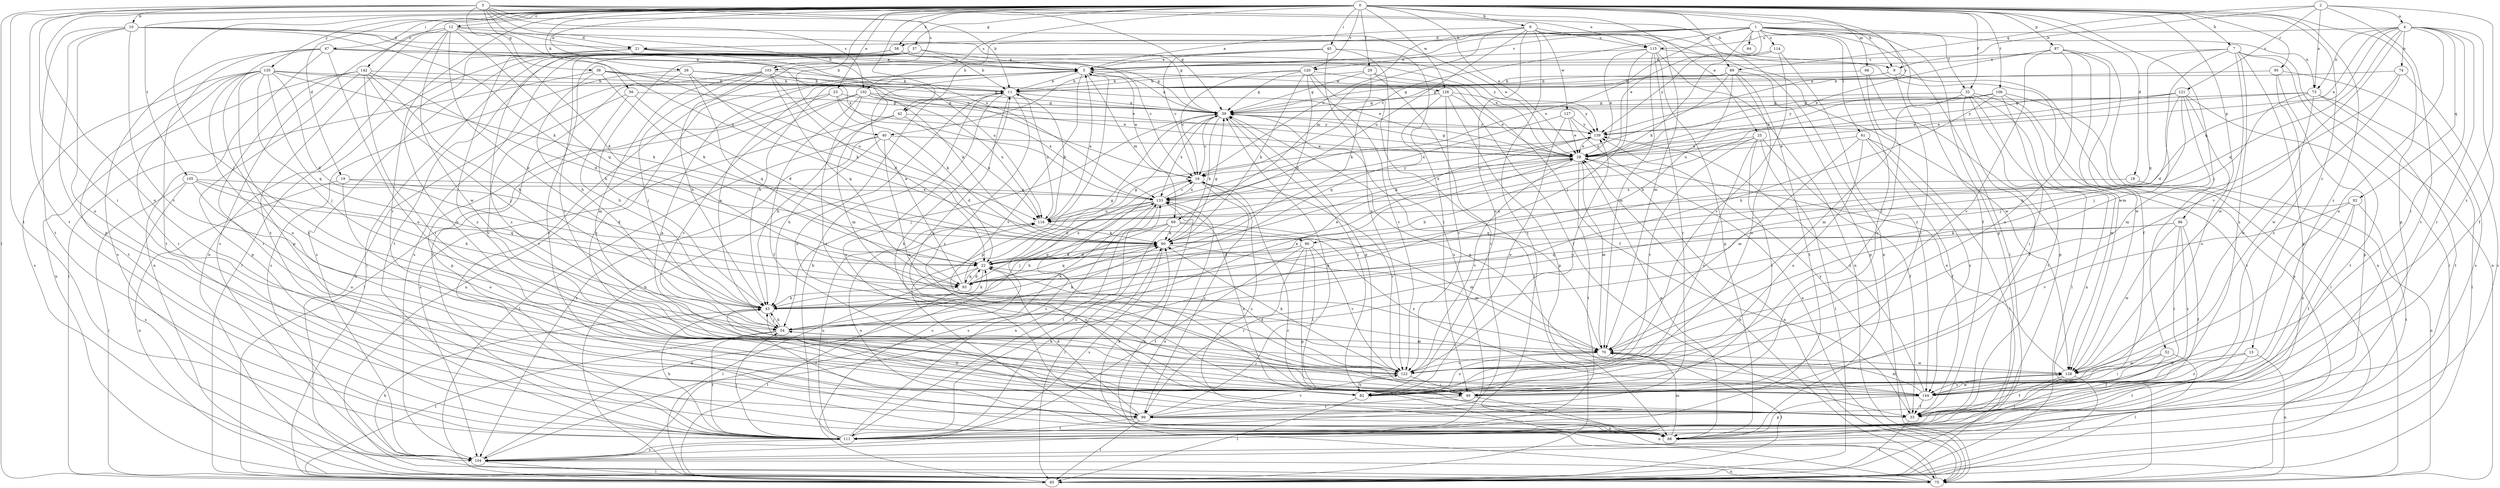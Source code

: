 strict digraph  {
0;
1;
2;
3;
4;
5;
6;
7;
9;
10;
11;
12;
15;
16;
18;
19;
21;
22;
23;
25;
26;
28;
29;
32;
33;
37;
38;
39;
40;
42;
43;
45;
47;
49;
52;
54;
56;
58;
60;
61;
64;
65;
68;
69;
70;
73;
74;
75;
82;
86;
87;
88;
89;
90;
92;
93;
95;
99;
102;
103;
104;
105;
106;
111;
114;
115;
116;
120;
121;
122;
126;
127;
128;
133;
135;
139;
142;
144;
0 -> 6  [label=b];
0 -> 7  [label=b];
0 -> 9  [label=b];
0 -> 12  [label=c];
0 -> 15  [label=c];
0 -> 18  [label=d];
0 -> 19  [label=d];
0 -> 23  [label=e];
0 -> 25  [label=e];
0 -> 26  [label=e];
0 -> 28  [label=e];
0 -> 29  [label=f];
0 -> 32  [label=f];
0 -> 37  [label=g];
0 -> 40  [label=h];
0 -> 45  [label=i];
0 -> 47  [label=i];
0 -> 52  [label=j];
0 -> 54  [label=j];
0 -> 56  [label=k];
0 -> 58  [label=k];
0 -> 68  [label=m];
0 -> 82  [label=o];
0 -> 86  [label=p];
0 -> 87  [label=p];
0 -> 88  [label=p];
0 -> 89  [label=q];
0 -> 95  [label=r];
0 -> 99  [label=r];
0 -> 102  [label=s];
0 -> 105  [label=t];
0 -> 106  [label=t];
0 -> 111  [label=t];
0 -> 120  [label=v];
0 -> 126  [label=w];
0 -> 133  [label=x];
0 -> 135  [label=y];
0 -> 139  [label=y];
0 -> 142  [label=z];
0 -> 144  [label=z];
1 -> 16  [label=c];
1 -> 21  [label=d];
1 -> 28  [label=e];
1 -> 32  [label=f];
1 -> 33  [label=f];
1 -> 40  [label=h];
1 -> 42  [label=h];
1 -> 49  [label=i];
1 -> 58  [label=k];
1 -> 60  [label=k];
1 -> 61  [label=l];
1 -> 64  [label=l];
1 -> 65  [label=l];
1 -> 73  [label=n];
1 -> 88  [label=p];
1 -> 114  [label=u];
1 -> 120  [label=v];
1 -> 133  [label=x];
2 -> 4  [label=a];
2 -> 9  [label=b];
2 -> 73  [label=n];
2 -> 89  [label=q];
2 -> 111  [label=t];
2 -> 121  [label=v];
2 -> 144  [label=z];
3 -> 9  [label=b];
3 -> 10  [label=b];
3 -> 11  [label=b];
3 -> 38  [label=g];
3 -> 39  [label=g];
3 -> 42  [label=h];
3 -> 49  [label=i];
3 -> 65  [label=l];
3 -> 90  [label=q];
3 -> 102  [label=s];
3 -> 103  [label=s];
3 -> 111  [label=t];
3 -> 115  [label=u];
3 -> 133  [label=x];
4 -> 28  [label=e];
4 -> 33  [label=f];
4 -> 49  [label=i];
4 -> 73  [label=n];
4 -> 74  [label=n];
4 -> 82  [label=o];
4 -> 90  [label=q];
4 -> 92  [label=q];
4 -> 93  [label=q];
4 -> 99  [label=r];
4 -> 115  [label=u];
4 -> 122  [label=v];
5 -> 11  [label=b];
5 -> 43  [label=h];
5 -> 69  [label=m];
5 -> 82  [label=o];
5 -> 88  [label=p];
5 -> 122  [label=v];
5 -> 126  [label=w];
6 -> 5  [label=a];
6 -> 16  [label=c];
6 -> 69  [label=m];
6 -> 70  [label=m];
6 -> 75  [label=n];
6 -> 82  [label=o];
6 -> 111  [label=t];
6 -> 115  [label=u];
6 -> 116  [label=u];
6 -> 127  [label=w];
6 -> 128  [label=w];
7 -> 65  [label=l];
7 -> 70  [label=m];
7 -> 75  [label=n];
7 -> 88  [label=p];
7 -> 93  [label=q];
7 -> 103  [label=s];
7 -> 128  [label=w];
7 -> 144  [label=z];
9 -> 11  [label=b];
9 -> 39  [label=g];
9 -> 49  [label=i];
9 -> 75  [label=n];
10 -> 16  [label=c];
10 -> 21  [label=d];
10 -> 39  [label=g];
10 -> 60  [label=k];
10 -> 82  [label=o];
10 -> 88  [label=p];
10 -> 111  [label=t];
10 -> 122  [label=v];
11 -> 39  [label=g];
11 -> 82  [label=o];
11 -> 99  [label=r];
11 -> 116  [label=u];
11 -> 122  [label=v];
11 -> 144  [label=z];
12 -> 21  [label=d];
12 -> 22  [label=d];
12 -> 28  [label=e];
12 -> 43  [label=h];
12 -> 75  [label=n];
12 -> 93  [label=q];
12 -> 104  [label=s];
12 -> 111  [label=t];
12 -> 128  [label=w];
15 -> 75  [label=n];
15 -> 111  [label=t];
15 -> 128  [label=w];
15 -> 144  [label=z];
16 -> 5  [label=a];
16 -> 99  [label=r];
16 -> 122  [label=v];
16 -> 133  [label=x];
18 -> 75  [label=n];
18 -> 133  [label=x];
19 -> 22  [label=d];
19 -> 75  [label=n];
19 -> 82  [label=o];
19 -> 133  [label=x];
21 -> 5  [label=a];
21 -> 82  [label=o];
21 -> 116  [label=u];
21 -> 139  [label=y];
21 -> 144  [label=z];
22 -> 39  [label=g];
22 -> 43  [label=h];
22 -> 49  [label=i];
22 -> 60  [label=k];
22 -> 65  [label=l];
22 -> 93  [label=q];
22 -> 133  [label=x];
23 -> 39  [label=g];
23 -> 60  [label=k];
23 -> 65  [label=l];
23 -> 88  [label=p];
23 -> 133  [label=x];
25 -> 28  [label=e];
25 -> 33  [label=f];
25 -> 43  [label=h];
25 -> 49  [label=i];
25 -> 65  [label=l];
25 -> 82  [label=o];
25 -> 122  [label=v];
26 -> 11  [label=b];
26 -> 28  [label=e];
26 -> 60  [label=k];
26 -> 75  [label=n];
26 -> 93  [label=q];
26 -> 104  [label=s];
28 -> 16  [label=c];
28 -> 39  [label=g];
28 -> 70  [label=m];
28 -> 75  [label=n];
28 -> 111  [label=t];
28 -> 122  [label=v];
28 -> 133  [label=x];
29 -> 11  [label=b];
29 -> 33  [label=f];
29 -> 39  [label=g];
29 -> 60  [label=k];
29 -> 99  [label=r];
32 -> 33  [label=f];
32 -> 39  [label=g];
32 -> 65  [label=l];
32 -> 70  [label=m];
32 -> 75  [label=n];
32 -> 111  [label=t];
32 -> 128  [label=w];
33 -> 43  [label=h];
33 -> 65  [label=l];
33 -> 116  [label=u];
33 -> 133  [label=x];
33 -> 139  [label=y];
37 -> 5  [label=a];
37 -> 11  [label=b];
37 -> 33  [label=f];
37 -> 43  [label=h];
37 -> 65  [label=l];
37 -> 104  [label=s];
37 -> 111  [label=t];
37 -> 122  [label=v];
38 -> 11  [label=b];
38 -> 28  [label=e];
38 -> 43  [label=h];
38 -> 60  [label=k];
38 -> 65  [label=l];
38 -> 116  [label=u];
39 -> 5  [label=a];
39 -> 16  [label=c];
39 -> 49  [label=i];
39 -> 54  [label=j];
39 -> 60  [label=k];
39 -> 133  [label=x];
39 -> 139  [label=y];
40 -> 22  [label=d];
40 -> 28  [label=e];
40 -> 43  [label=h];
40 -> 65  [label=l];
40 -> 104  [label=s];
40 -> 128  [label=w];
42 -> 43  [label=h];
42 -> 104  [label=s];
42 -> 116  [label=u];
42 -> 139  [label=y];
43 -> 54  [label=j];
43 -> 60  [label=k];
43 -> 99  [label=r];
45 -> 5  [label=a];
45 -> 16  [label=c];
45 -> 49  [label=i];
45 -> 104  [label=s];
45 -> 111  [label=t];
45 -> 122  [label=v];
47 -> 5  [label=a];
47 -> 28  [label=e];
47 -> 39  [label=g];
47 -> 75  [label=n];
47 -> 82  [label=o];
47 -> 88  [label=p];
47 -> 104  [label=s];
47 -> 111  [label=t];
49 -> 11  [label=b];
49 -> 39  [label=g];
49 -> 75  [label=n];
49 -> 99  [label=r];
52 -> 33  [label=f];
52 -> 49  [label=i];
52 -> 65  [label=l];
52 -> 128  [label=w];
54 -> 5  [label=a];
54 -> 28  [label=e];
54 -> 43  [label=h];
54 -> 60  [label=k];
54 -> 65  [label=l];
54 -> 70  [label=m];
54 -> 111  [label=t];
56 -> 22  [label=d];
56 -> 39  [label=g];
56 -> 43  [label=h];
56 -> 122  [label=v];
58 -> 5  [label=a];
58 -> 16  [label=c];
58 -> 65  [label=l];
58 -> 104  [label=s];
58 -> 144  [label=z];
60 -> 22  [label=d];
60 -> 39  [label=g];
60 -> 70  [label=m];
60 -> 93  [label=q];
60 -> 104  [label=s];
61 -> 28  [label=e];
61 -> 33  [label=f];
61 -> 65  [label=l];
61 -> 70  [label=m];
61 -> 82  [label=o];
61 -> 144  [label=z];
65 -> 11  [label=b];
65 -> 16  [label=c];
68 -> 11  [label=b];
68 -> 82  [label=o];
68 -> 88  [label=p];
69 -> 43  [label=h];
69 -> 60  [label=k];
69 -> 65  [label=l];
69 -> 70  [label=m];
69 -> 93  [label=q];
69 -> 144  [label=z];
70 -> 39  [label=g];
70 -> 65  [label=l];
70 -> 82  [label=o];
70 -> 122  [label=v];
70 -> 128  [label=w];
73 -> 28  [label=e];
73 -> 39  [label=g];
73 -> 43  [label=h];
73 -> 65  [label=l];
73 -> 111  [label=t];
73 -> 128  [label=w];
74 -> 11  [label=b];
74 -> 54  [label=j];
74 -> 104  [label=s];
74 -> 128  [label=w];
75 -> 16  [label=c];
75 -> 28  [label=e];
75 -> 43  [label=h];
75 -> 133  [label=x];
82 -> 5  [label=a];
82 -> 65  [label=l];
86 -> 33  [label=f];
86 -> 49  [label=i];
86 -> 60  [label=k];
86 -> 93  [label=q];
86 -> 128  [label=w];
86 -> 144  [label=z];
87 -> 5  [label=a];
87 -> 28  [label=e];
87 -> 33  [label=f];
87 -> 75  [label=n];
87 -> 82  [label=o];
87 -> 122  [label=v];
87 -> 128  [label=w];
88 -> 16  [label=c];
88 -> 28  [label=e];
88 -> 60  [label=k];
88 -> 70  [label=m];
88 -> 116  [label=u];
89 -> 11  [label=b];
89 -> 39  [label=g];
89 -> 43  [label=h];
89 -> 82  [label=o];
89 -> 88  [label=p];
89 -> 111  [label=t];
89 -> 116  [label=u];
90 -> 22  [label=d];
90 -> 49  [label=i];
90 -> 88  [label=p];
90 -> 99  [label=r];
90 -> 111  [label=t];
90 -> 122  [label=v];
92 -> 33  [label=f];
92 -> 111  [label=t];
92 -> 116  [label=u];
92 -> 122  [label=v];
92 -> 144  [label=z];
93 -> 5  [label=a];
93 -> 22  [label=d];
93 -> 28  [label=e];
93 -> 39  [label=g];
93 -> 43  [label=h];
93 -> 65  [label=l];
95 -> 11  [label=b];
95 -> 88  [label=p];
95 -> 104  [label=s];
95 -> 144  [label=z];
99 -> 22  [label=d];
99 -> 39  [label=g];
99 -> 65  [label=l];
99 -> 88  [label=p];
99 -> 111  [label=t];
99 -> 122  [label=v];
102 -> 28  [label=e];
102 -> 33  [label=f];
102 -> 39  [label=g];
102 -> 70  [label=m];
102 -> 75  [label=n];
102 -> 116  [label=u];
102 -> 122  [label=v];
102 -> 144  [label=z];
103 -> 11  [label=b];
103 -> 22  [label=d];
103 -> 43  [label=h];
103 -> 54  [label=j];
103 -> 60  [label=k];
103 -> 70  [label=m];
103 -> 93  [label=q];
103 -> 111  [label=t];
104 -> 22  [label=d];
104 -> 65  [label=l];
104 -> 75  [label=n];
104 -> 133  [label=x];
105 -> 43  [label=h];
105 -> 65  [label=l];
105 -> 82  [label=o];
105 -> 93  [label=q];
105 -> 104  [label=s];
105 -> 133  [label=x];
106 -> 28  [label=e];
106 -> 39  [label=g];
106 -> 43  [label=h];
106 -> 49  [label=i];
106 -> 65  [label=l];
106 -> 111  [label=t];
106 -> 116  [label=u];
106 -> 139  [label=y];
111 -> 11  [label=b];
111 -> 16  [label=c];
111 -> 43  [label=h];
111 -> 54  [label=j];
111 -> 60  [label=k];
111 -> 104  [label=s];
111 -> 116  [label=u];
111 -> 133  [label=x];
114 -> 5  [label=a];
114 -> 122  [label=v];
114 -> 139  [label=y];
114 -> 144  [label=z];
115 -> 5  [label=a];
115 -> 28  [label=e];
115 -> 54  [label=j];
115 -> 70  [label=m];
115 -> 75  [label=n];
115 -> 88  [label=p];
115 -> 99  [label=r];
115 -> 128  [label=w];
116 -> 5  [label=a];
116 -> 11  [label=b];
116 -> 60  [label=k];
120 -> 11  [label=b];
120 -> 16  [label=c];
120 -> 22  [label=d];
120 -> 33  [label=f];
120 -> 39  [label=g];
120 -> 60  [label=k];
120 -> 65  [label=l];
120 -> 122  [label=v];
121 -> 22  [label=d];
121 -> 28  [label=e];
121 -> 39  [label=g];
121 -> 54  [label=j];
121 -> 70  [label=m];
121 -> 82  [label=o];
121 -> 111  [label=t];
121 -> 139  [label=y];
122 -> 22  [label=d];
122 -> 49  [label=i];
122 -> 60  [label=k];
122 -> 82  [label=o];
122 -> 139  [label=y];
126 -> 28  [label=e];
126 -> 39  [label=g];
126 -> 88  [label=p];
126 -> 93  [label=q];
126 -> 122  [label=v];
126 -> 139  [label=y];
127 -> 28  [label=e];
127 -> 75  [label=n];
127 -> 82  [label=o];
127 -> 133  [label=x];
127 -> 139  [label=y];
128 -> 28  [label=e];
128 -> 33  [label=f];
128 -> 65  [label=l];
128 -> 111  [label=t];
128 -> 144  [label=z];
133 -> 16  [label=c];
133 -> 22  [label=d];
133 -> 54  [label=j];
133 -> 75  [label=n];
133 -> 104  [label=s];
133 -> 111  [label=t];
133 -> 116  [label=u];
133 -> 139  [label=y];
135 -> 11  [label=b];
135 -> 22  [label=d];
135 -> 39  [label=g];
135 -> 54  [label=j];
135 -> 60  [label=k];
135 -> 82  [label=o];
135 -> 93  [label=q];
135 -> 99  [label=r];
135 -> 104  [label=s];
135 -> 111  [label=t];
135 -> 144  [label=z];
139 -> 28  [label=e];
139 -> 60  [label=k];
139 -> 116  [label=u];
142 -> 11  [label=b];
142 -> 22  [label=d];
142 -> 43  [label=h];
142 -> 49  [label=i];
142 -> 54  [label=j];
142 -> 75  [label=n];
142 -> 88  [label=p];
142 -> 99  [label=r];
144 -> 33  [label=f];
144 -> 39  [label=g];
144 -> 54  [label=j];
144 -> 70  [label=m];
144 -> 88  [label=p];
144 -> 128  [label=w];
144 -> 139  [label=y];
}
